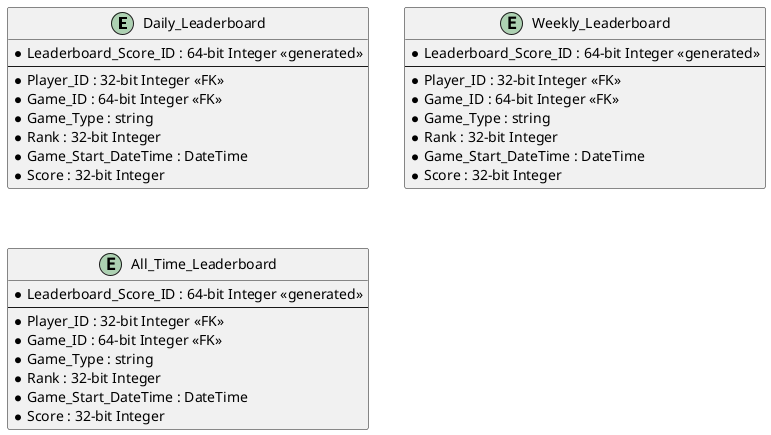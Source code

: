 @startuml

entity Daily_Leaderboard {
    * Leaderboard_Score_ID : 64-bit Integer <<generated>>
    --
    * Player_ID : 32-bit Integer <<FK>>
    * Game_ID : 64-bit Integer <<FK>>
    * Game_Type : string
    * Rank : 32-bit Integer
    * Game_Start_DateTime : DateTime
    * Score : 32-bit Integer
}

entity Weekly_Leaderboard {
    * Leaderboard_Score_ID : 64-bit Integer <<generated>>
    --
    * Player_ID : 32-bit Integer <<FK>>
    * Game_ID : 64-bit Integer <<FK>>
    * Game_Type : string
    * Rank : 32-bit Integer
    * Game_Start_DateTime : DateTime
    * Score : 32-bit Integer
}

entity All_Time_Leaderboard {
    * Leaderboard_Score_ID : 64-bit Integer <<generated>>
    --
    * Player_ID : 32-bit Integer <<FK>>
    * Game_ID : 64-bit Integer <<FK>>
    * Game_Type : string
    * Rank : 32-bit Integer
    * Game_Start_DateTime : DateTime
    * Score : 32-bit Integer
}

@enduml